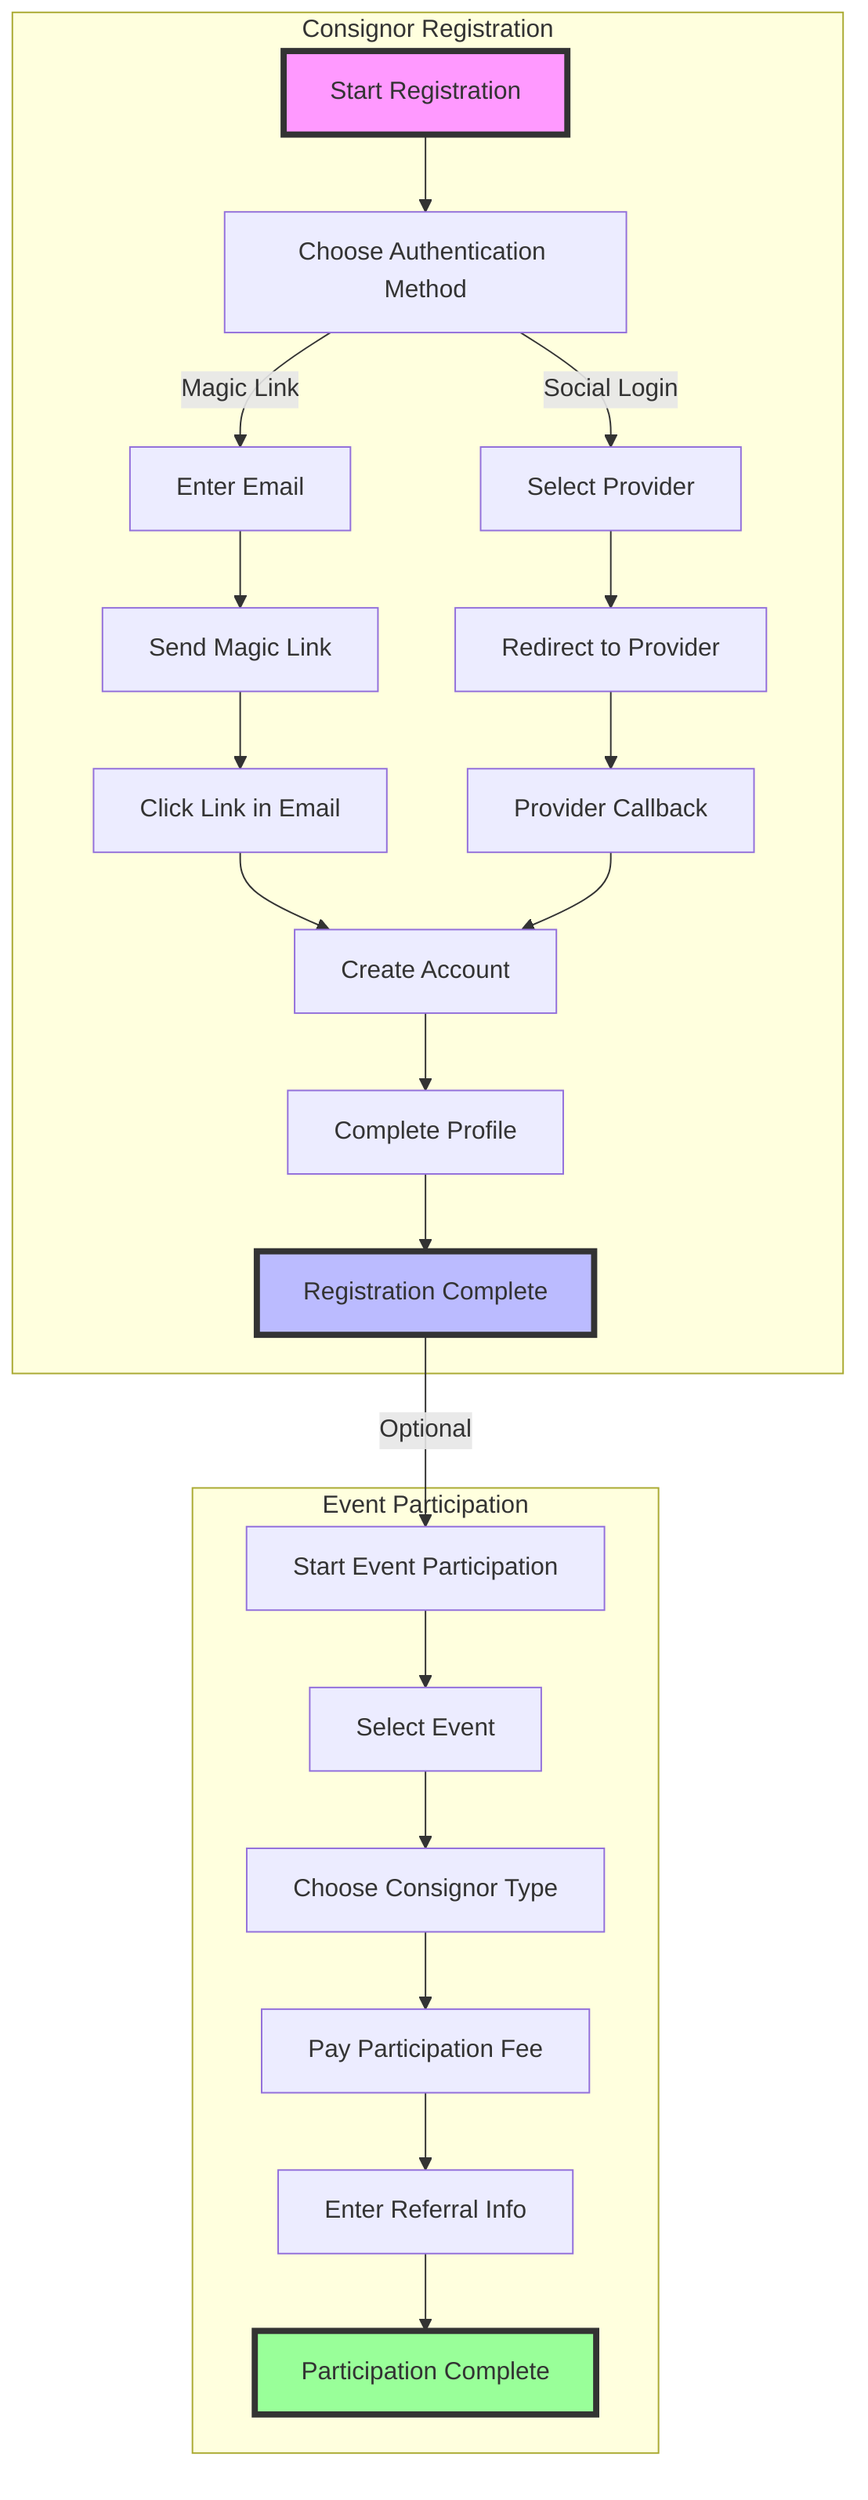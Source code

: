 flowchart TD
    subgraph "Consignor Registration"
        Start[Start Registration] --> ChooseMethod[Choose Authentication Method]
        ChooseMethod -->|Magic Link| EnterEmail[Enter Email]
        ChooseMethod -->|Social Login| SelectProvider[Select Provider]
        
        EnterEmail --> SendLink[Send Magic Link]
        SendLink --> ClickLink[Click Link in Email]
        ClickLink --> CreateAccount[Create Account]
        
        SelectProvider --> AuthRedirect[Redirect to Provider]
        AuthRedirect --> AuthCallback[Provider Callback]
        AuthCallback --> CreateAccount
        
        CreateAccount --> CompleteProfile[Complete Profile]
        CompleteProfile --> FinishRegistration[Registration Complete]
    end
    
    subgraph "Event Participation"
        StartEvent[Start Event Participation] --> SelectEvent[Select Event]
        SelectEvent --> ChooseType[Choose Consignor Type]
        ChooseType --> PayFee[Pay Participation Fee]
        PayFee --> EnterReferral[Enter Referral Info]
        EnterReferral --> FinishParticipation[Participation Complete]
    end
    
    FinishRegistration -->|Optional| StartEvent
    
    style Start fill:#f9f,stroke:#333,stroke-width:4px
    style FinishRegistration fill:#bbf,stroke:#333,stroke-width:4px
    style FinishParticipation fill:#9f9,stroke:#333,stroke-width:4px